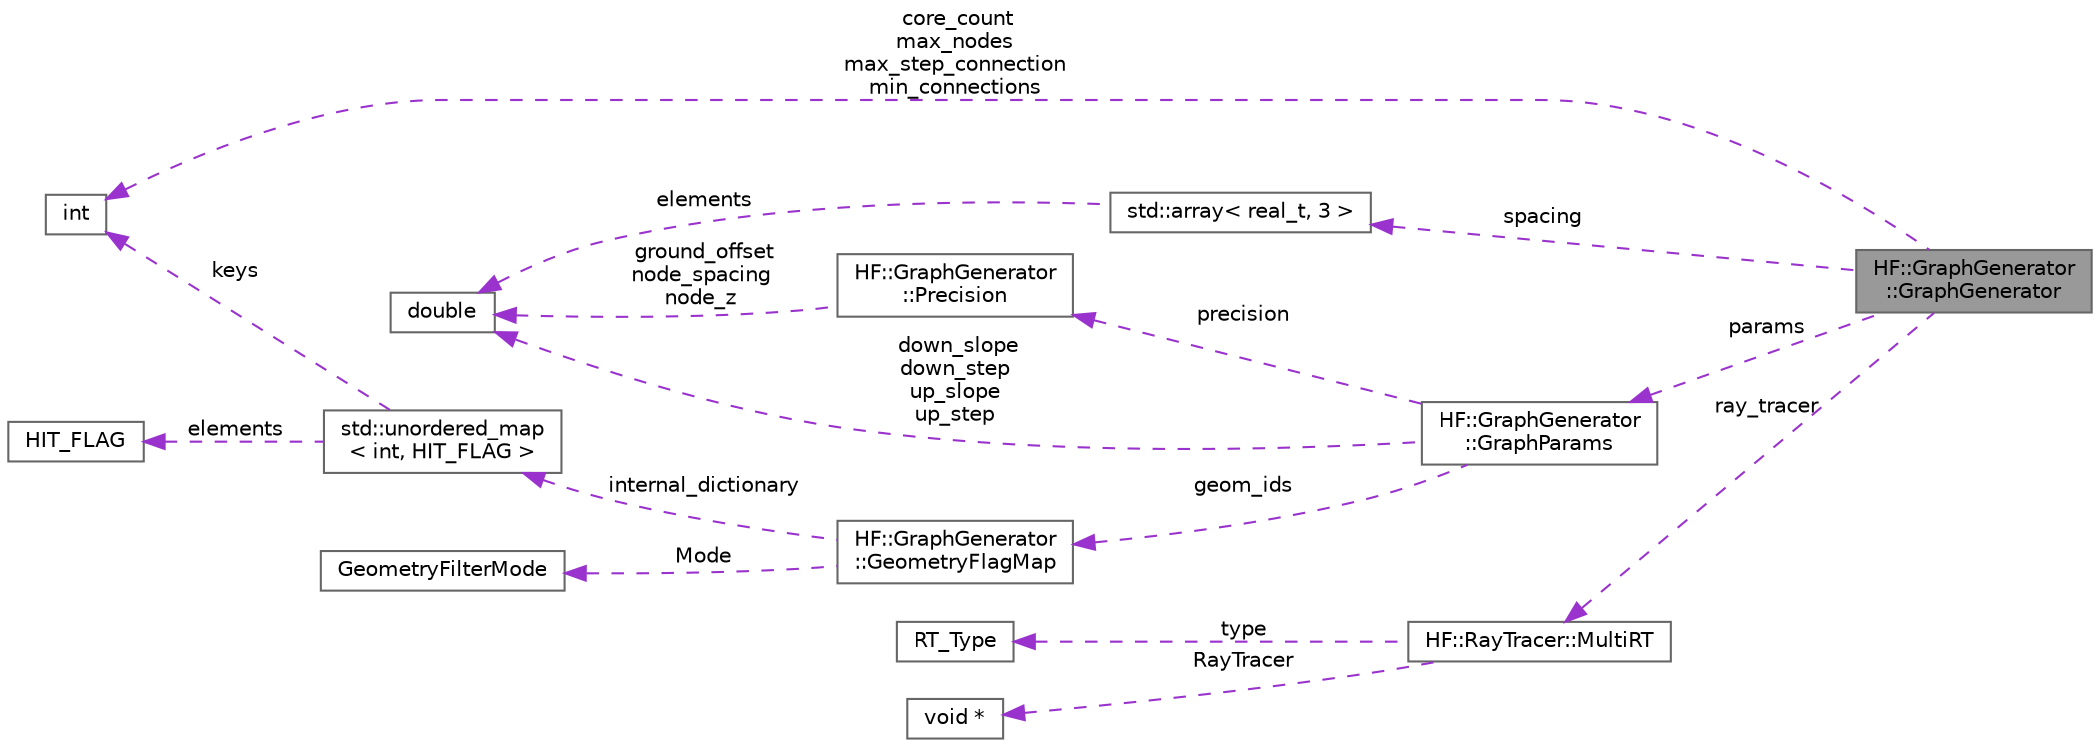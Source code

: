 digraph "HF::GraphGenerator::GraphGenerator"
{
 // LATEX_PDF_SIZE
  bgcolor="transparent";
  edge [fontname=Helvetica,fontsize=10,labelfontname=Helvetica,labelfontsize=10];
  node [fontname=Helvetica,fontsize=10,shape=box,height=0.2,width=0.4];
  rankdir="LR";
  Node1 [label="HF::GraphGenerator\l::GraphGenerator",height=0.2,width=0.4,color="gray40", fillcolor="grey60", style="filled", fontcolor="black",tooltip="Generate a graph of accessible space from a given start point."];
  Node2 -> Node1 [dir="back",color="darkorchid3",style="dashed",label=" core_count\nmax_nodes\nmax_step_connection\nmin_connections" ];
  Node2 [label="int",height=0.2,width=0.4,color="gray40", fillcolor="white", style="filled",tooltip=" "];
  Node3 -> Node1 [dir="back",color="darkorchid3",style="dashed",label=" spacing" ];
  Node3 [label="std::array\< real_t, 3 \>",height=0.2,width=0.4,color="gray40", fillcolor="white", style="filled",tooltip=" "];
  Node4 -> Node3 [dir="back",color="darkorchid3",style="dashed",label=" elements" ];
  Node4 [label="double",height=0.2,width=0.4,color="gray40", fillcolor="white", style="filled",URL="$a00001.html#a02139",tooltip=" "];
  Node5 -> Node1 [dir="back",color="darkorchid3",style="dashed",label=" params" ];
  Node5 [label="HF::GraphGenerator\l::GraphParams",height=0.2,width=0.4,color="gray40", fillcolor="white", style="filled",URL="$a00463.html#a01303",tooltip="Holds parameters for the GraphGenerator."];
  Node4 -> Node5 [dir="back",color="darkorchid3",style="dashed",label=" down_slope\ndown_step\nup_slope\nup_step" ];
  Node6 -> Node5 [dir="back",color="darkorchid3",style="dashed",label=" precision" ];
  Node6 [label="HF::GraphGenerator\l::Precision",height=0.2,width=0.4,color="gray40", fillcolor="white", style="filled",URL="$a00463.html#a01295",tooltip="Various parameters to set the precision of certain parts of the graph generator."];
  Node4 -> Node6 [dir="back",color="darkorchid3",style="dashed",label=" ground_offset\nnode_spacing\nnode_z" ];
  Node7 -> Node5 [dir="back",color="darkorchid3",style="dashed",label=" geom_ids" ];
  Node7 [label="HF::GraphGenerator\l::GeometryFlagMap",height=0.2,width=0.4,color="gray40", fillcolor="white", style="filled",URL="$a01299.html",tooltip="Manages rules and ids for different types of geometry in the graph generator."];
  Node8 -> Node7 [dir="back",color="darkorchid3",style="dashed",label=" internal_dictionary" ];
  Node8 [label="std::unordered_map\l\< int, HIT_FLAG \>",height=0.2,width=0.4,color="gray40", fillcolor="white", style="filled",tooltip=" "];
  Node2 -> Node8 [dir="back",color="darkorchid3",style="dashed",label=" keys" ];
  Node9 -> Node8 [dir="back",color="darkorchid3",style="dashed",label=" elements" ];
  Node9 [label="HIT_FLAG",height=0.2,width=0.4,color="gray40", fillcolor="white", style="filled",tooltip=" "];
  Node10 -> Node7 [dir="back",color="darkorchid3",style="dashed",label=" Mode" ];
  Node10 [label="GeometryFilterMode",height=0.2,width=0.4,color="gray40", fillcolor="white", style="filled",tooltip=" "];
  Node11 -> Node1 [dir="back",color="darkorchid3",style="dashed",label=" ray_tracer" ];
  Node11 [label="HF::RayTracer::MultiRT",height=0.2,width=0.4,color="gray40", fillcolor="white", style="filled",URL="$a01419.html",tooltip=" "];
  Node12 -> Node11 [dir="back",color="darkorchid3",style="dashed",label=" RayTracer" ];
  Node12 [label="void *",height=0.2,width=0.4,color="gray40", fillcolor="white", style="filled",tooltip=" "];
  Node13 -> Node11 [dir="back",color="darkorchid3",style="dashed",label=" type" ];
  Node13 [label="RT_Type",height=0.2,width=0.4,color="gray40", fillcolor="white", style="filled",tooltip=" "];
}
